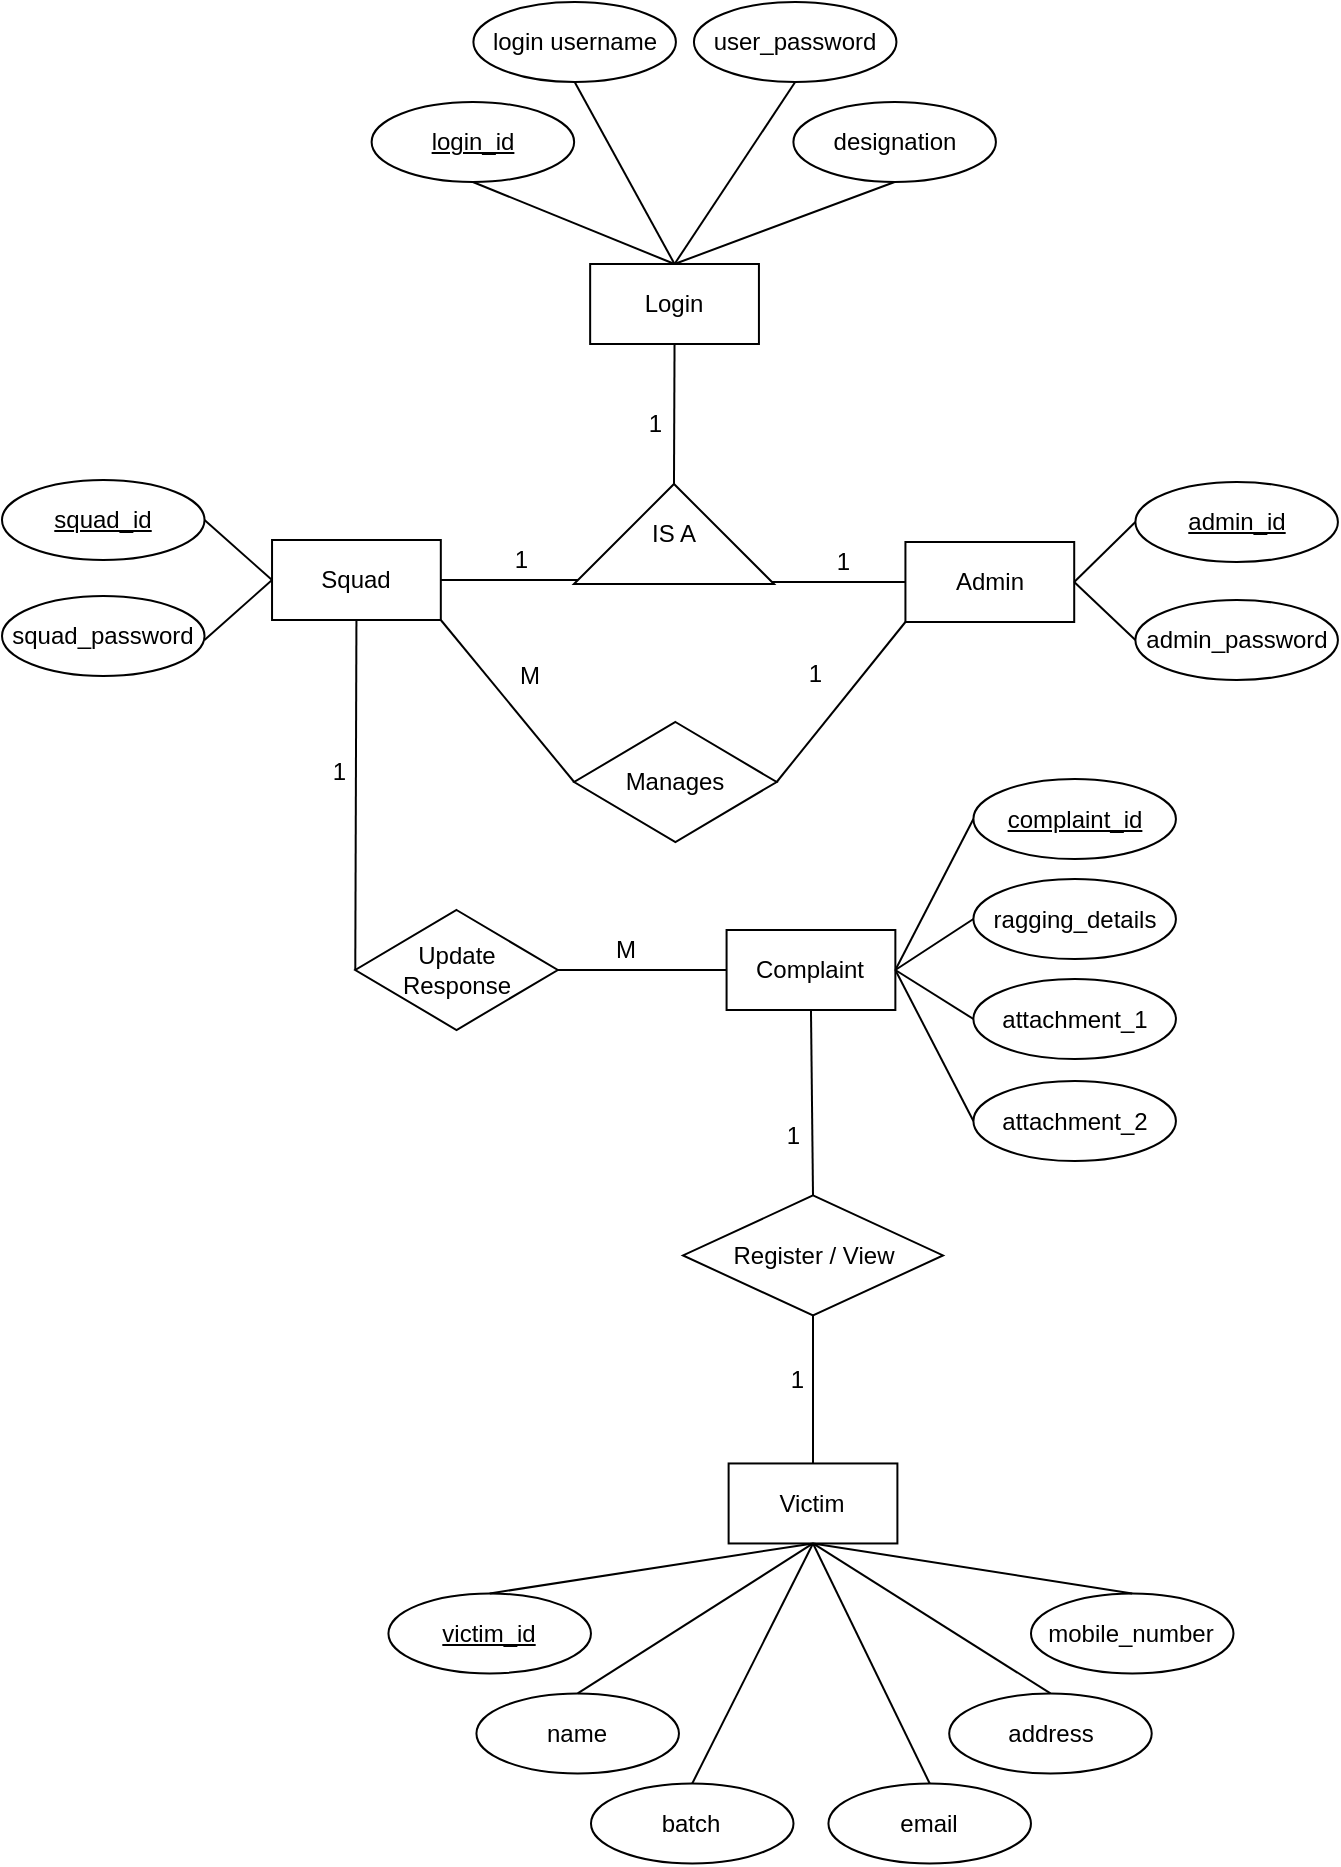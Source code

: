 <mxfile version="22.1.2" type="device">
  <diagram name="Page-1" id="oDPpzNsWCL9L7JhxGI9o">
    <mxGraphModel dx="1434" dy="783" grid="1" gridSize="10" guides="1" tooltips="1" connect="1" arrows="1" fold="1" page="1" pageScale="1" pageWidth="827" pageHeight="1169" math="0" shadow="0">
      <root>
        <mxCell id="0" />
        <mxCell id="1" parent="0" />
        <mxCell id="ixIrrQQIGzCsTBXwzSDy-2" value="Squad" style="whiteSpace=wrap;html=1;align=center;" parent="1" vertex="1">
          <mxGeometry x="205.02" y="388" width="84.388" height="40" as="geometry" />
        </mxCell>
        <mxCell id="ixIrrQQIGzCsTBXwzSDy-3" value="squad_password" style="ellipse;whiteSpace=wrap;html=1;align=center;" parent="1" vertex="1">
          <mxGeometry x="70" y="416" width="101.265" height="40" as="geometry" />
        </mxCell>
        <mxCell id="ixIrrQQIGzCsTBXwzSDy-4" value="squad_id" style="ellipse;whiteSpace=wrap;html=1;align=center;fontStyle=4;" parent="1" vertex="1">
          <mxGeometry x="70" y="358" width="101.265" height="40" as="geometry" />
        </mxCell>
        <mxCell id="ixIrrQQIGzCsTBXwzSDy-5" value="" style="endArrow=none;html=1;rounded=0;exitX=1;exitY=0.5;exitDx=0;exitDy=0;entryX=0;entryY=0.5;entryDx=0;entryDy=0;" parent="1" source="ixIrrQQIGzCsTBXwzSDy-4" target="ixIrrQQIGzCsTBXwzSDy-2" edge="1">
          <mxGeometry relative="1" as="geometry">
            <mxPoint x="415.99" y="508" as="sourcePoint" />
            <mxPoint x="188.143" y="438" as="targetPoint" />
          </mxGeometry>
        </mxCell>
        <mxCell id="ixIrrQQIGzCsTBXwzSDy-6" value="" style="endArrow=none;html=1;rounded=0;exitX=1;exitY=0.5;exitDx=0;exitDy=0;entryX=0;entryY=0.5;entryDx=0;entryDy=0;" parent="1" target="ixIrrQQIGzCsTBXwzSDy-2" edge="1">
          <mxGeometry relative="1" as="geometry">
            <mxPoint x="171.265" y="438" as="sourcePoint" />
            <mxPoint x="221.898" y="528" as="targetPoint" />
          </mxGeometry>
        </mxCell>
        <mxCell id="ixIrrQQIGzCsTBXwzSDy-7" value="Victim" style="whiteSpace=wrap;html=1;align=center;" parent="1" vertex="1">
          <mxGeometry x="433.312" y="849.73" width="84.388" height="40" as="geometry" />
        </mxCell>
        <mxCell id="ixIrrQQIGzCsTBXwzSDy-8" value="Manages" style="shape=rhombus;perimeter=rhombusPerimeter;whiteSpace=wrap;html=1;align=center;" parent="1" vertex="1">
          <mxGeometry x="356.078" y="479" width="101.265" height="60" as="geometry" />
        </mxCell>
        <mxCell id="ixIrrQQIGzCsTBXwzSDy-9" value="" style="endArrow=none;html=1;rounded=0;exitX=0;exitY=0.5;exitDx=0;exitDy=0;entryX=1;entryY=1;entryDx=0;entryDy=0;" parent="1" source="ixIrrQQIGzCsTBXwzSDy-8" target="ixIrrQQIGzCsTBXwzSDy-2" edge="1">
          <mxGeometry relative="1" as="geometry">
            <mxPoint x="195.738" y="480" as="sourcePoint" />
            <mxPoint x="271.687" y="440" as="targetPoint" />
          </mxGeometry>
        </mxCell>
        <mxCell id="ixIrrQQIGzCsTBXwzSDy-10" value="M" style="resizable=0;html=1;whiteSpace=wrap;align=left;verticalAlign=bottom;" parent="ixIrrQQIGzCsTBXwzSDy-9" connectable="0" vertex="1">
          <mxGeometry x="-1" relative="1" as="geometry">
            <mxPoint x="-29" y="-45" as="offset" />
          </mxGeometry>
        </mxCell>
        <mxCell id="ixIrrQQIGzCsTBXwzSDy-11" value="Login" style="whiteSpace=wrap;html=1;align=center;" parent="1" vertex="1">
          <mxGeometry x="364.074" y="250" width="84.388" height="40" as="geometry" />
        </mxCell>
        <mxCell id="ixIrrQQIGzCsTBXwzSDy-12" value="user_password" style="ellipse;whiteSpace=wrap;html=1;align=center;" parent="1" vertex="1">
          <mxGeometry x="415.962" y="119" width="101.265" height="40" as="geometry" />
        </mxCell>
        <mxCell id="ixIrrQQIGzCsTBXwzSDy-13" value="login_id" style="ellipse;whiteSpace=wrap;html=1;align=center;fontStyle=4;" parent="1" vertex="1">
          <mxGeometry x="254.809" y="169" width="101.265" height="40" as="geometry" />
        </mxCell>
        <mxCell id="ixIrrQQIGzCsTBXwzSDy-14" value="" style="endArrow=none;html=1;rounded=0;exitX=0.5;exitY=1;exitDx=0;exitDy=0;entryX=0.5;entryY=0;entryDx=0;entryDy=0;" parent="1" source="ixIrrQQIGzCsTBXwzSDy-13" target="ixIrrQQIGzCsTBXwzSDy-11" edge="1">
          <mxGeometry relative="1" as="geometry">
            <mxPoint x="591.921" y="410" as="sourcePoint" />
            <mxPoint x="364.074" y="340" as="targetPoint" />
          </mxGeometry>
        </mxCell>
        <mxCell id="ixIrrQQIGzCsTBXwzSDy-15" value="" style="endArrow=none;html=1;rounded=0;entryX=0.5;entryY=0;entryDx=0;entryDy=0;exitX=0.5;exitY=1;exitDx=0;exitDy=0;" parent="1" source="ixIrrQQIGzCsTBXwzSDy-12" target="ixIrrQQIGzCsTBXwzSDy-11" edge="1">
          <mxGeometry relative="1" as="geometry">
            <mxPoint x="532.85" y="320" as="sourcePoint" />
            <mxPoint x="397.83" y="430" as="targetPoint" />
          </mxGeometry>
        </mxCell>
        <mxCell id="ixIrrQQIGzCsTBXwzSDy-16" value="login username" style="ellipse;whiteSpace=wrap;html=1;align=center;" parent="1" vertex="1">
          <mxGeometry x="305.696" y="119" width="101.265" height="40" as="geometry" />
        </mxCell>
        <mxCell id="ixIrrQQIGzCsTBXwzSDy-17" value="" style="endArrow=none;html=1;rounded=0;exitX=0.5;exitY=0;exitDx=0;exitDy=0;entryX=0.5;entryY=1;entryDx=0;entryDy=0;" parent="1" source="ixIrrQQIGzCsTBXwzSDy-11" target="ixIrrQQIGzCsTBXwzSDy-16" edge="1">
          <mxGeometry relative="1" as="geometry">
            <mxPoint x="347.197" y="490" as="sourcePoint" />
            <mxPoint x="490.656" y="210" as="targetPoint" />
          </mxGeometry>
        </mxCell>
        <mxCell id="ixIrrQQIGzCsTBXwzSDy-18" value="" style="endArrow=none;html=1;rounded=0;exitX=0.5;exitY=1;exitDx=0;exitDy=0;entryX=1;entryY=0.5;entryDx=0;entryDy=0;" parent="1" source="ixIrrQQIGzCsTBXwzSDy-11" target="ixIrrQQIGzCsTBXwzSDy-64" edge="1">
          <mxGeometry relative="1" as="geometry">
            <mxPoint x="271.687" y="250" as="sourcePoint" />
            <mxPoint x="406.708" y="360" as="targetPoint" />
          </mxGeometry>
        </mxCell>
        <mxCell id="ixIrrQQIGzCsTBXwzSDy-19" value="1" style="resizable=0;html=1;whiteSpace=wrap;align=right;verticalAlign=bottom;" parent="ixIrrQQIGzCsTBXwzSDy-18" connectable="0" vertex="1">
          <mxGeometry x="1" relative="1" as="geometry">
            <mxPoint x="-4" y="-21" as="offset" />
          </mxGeometry>
        </mxCell>
        <mxCell id="ixIrrQQIGzCsTBXwzSDy-20" value="Complaint" style="whiteSpace=wrap;html=1;align=center;" parent="1" vertex="1">
          <mxGeometry x="432.289" y="583" width="84.388" height="40" as="geometry" />
        </mxCell>
        <mxCell id="ixIrrQQIGzCsTBXwzSDy-21" value="complaint_id" style="ellipse;whiteSpace=wrap;html=1;align=center;fontStyle=4;" parent="1" vertex="1">
          <mxGeometry x="555.702" y="507.5" width="101.265" height="40" as="geometry" />
        </mxCell>
        <mxCell id="ixIrrQQIGzCsTBXwzSDy-22" value="ragging_details" style="ellipse;whiteSpace=wrap;html=1;align=center;" parent="1" vertex="1">
          <mxGeometry x="555.702" y="557.5" width="101.265" height="40" as="geometry" />
        </mxCell>
        <mxCell id="ixIrrQQIGzCsTBXwzSDy-23" value="attachment_1" style="ellipse;whiteSpace=wrap;html=1;align=center;" parent="1" vertex="1">
          <mxGeometry x="555.702" y="607.5" width="101.265" height="40" as="geometry" />
        </mxCell>
        <mxCell id="ixIrrQQIGzCsTBXwzSDy-24" value="attachment_2" style="ellipse;whiteSpace=wrap;html=1;align=center;" parent="1" vertex="1">
          <mxGeometry x="555.702" y="658.5" width="101.265" height="40" as="geometry" />
        </mxCell>
        <mxCell id="ixIrrQQIGzCsTBXwzSDy-25" value="" style="endArrow=none;html=1;rounded=0;exitX=1;exitY=0.5;exitDx=0;exitDy=0;entryX=0;entryY=0.5;entryDx=0;entryDy=0;" parent="1" source="ixIrrQQIGzCsTBXwzSDy-20" target="ixIrrQQIGzCsTBXwzSDy-24" edge="1">
          <mxGeometry relative="1" as="geometry">
            <mxPoint x="533.554" y="723" as="sourcePoint" />
            <mxPoint x="668.574" y="723" as="targetPoint" />
          </mxGeometry>
        </mxCell>
        <mxCell id="ixIrrQQIGzCsTBXwzSDy-26" value="" style="endArrow=none;html=1;rounded=0;exitX=1;exitY=0.5;exitDx=0;exitDy=0;entryX=0;entryY=0.5;entryDx=0;entryDy=0;" parent="1" source="ixIrrQQIGzCsTBXwzSDy-20" target="ixIrrQQIGzCsTBXwzSDy-23" edge="1">
          <mxGeometry relative="1" as="geometry">
            <mxPoint x="499.799" y="693" as="sourcePoint" />
            <mxPoint x="533.554" y="902" as="targetPoint" />
          </mxGeometry>
        </mxCell>
        <mxCell id="ixIrrQQIGzCsTBXwzSDy-27" value="" style="endArrow=none;html=1;rounded=0;exitX=1;exitY=0.5;exitDx=0;exitDy=0;entryX=0;entryY=0.5;entryDx=0;entryDy=0;" parent="1" source="ixIrrQQIGzCsTBXwzSDy-20" target="ixIrrQQIGzCsTBXwzSDy-22" edge="1">
          <mxGeometry relative="1" as="geometry">
            <mxPoint x="482.921" y="763" as="sourcePoint" />
            <mxPoint x="516.677" y="972" as="targetPoint" />
          </mxGeometry>
        </mxCell>
        <mxCell id="ixIrrQQIGzCsTBXwzSDy-28" value="" style="endArrow=none;html=1;rounded=0;exitX=0;exitY=0.5;exitDx=0;exitDy=0;entryX=1;entryY=0.5;entryDx=0;entryDy=0;" parent="1" source="ixIrrQQIGzCsTBXwzSDy-21" target="ixIrrQQIGzCsTBXwzSDy-20" edge="1">
          <mxGeometry relative="1" as="geometry">
            <mxPoint x="482.921" y="503" as="sourcePoint" />
            <mxPoint x="516.677" y="712" as="targetPoint" />
          </mxGeometry>
        </mxCell>
        <mxCell id="ixIrrQQIGzCsTBXwzSDy-29" value="Update&lt;br&gt;Response" style="shape=rhombus;perimeter=rhombusPerimeter;whiteSpace=wrap;html=1;align=center;" parent="1" vertex="1">
          <mxGeometry x="246.636" y="573" width="101.265" height="60" as="geometry" />
        </mxCell>
        <mxCell id="ixIrrQQIGzCsTBXwzSDy-30" value="" style="endArrow=none;html=1;rounded=0;exitX=0.5;exitY=1;exitDx=0;exitDy=0;entryX=0;entryY=0.5;entryDx=0;entryDy=0;" parent="1" source="ixIrrQQIGzCsTBXwzSDy-2" target="ixIrrQQIGzCsTBXwzSDy-29" edge="1">
          <mxGeometry relative="1" as="geometry">
            <mxPoint x="305.442" y="450" as="sourcePoint" />
            <mxPoint x="440.462" y="450" as="targetPoint" />
          </mxGeometry>
        </mxCell>
        <mxCell id="ixIrrQQIGzCsTBXwzSDy-31" value="1" style="resizable=0;html=1;whiteSpace=wrap;align=right;verticalAlign=bottom;" parent="ixIrrQQIGzCsTBXwzSDy-30" connectable="0" vertex="1">
          <mxGeometry x="1" relative="1" as="geometry">
            <mxPoint x="-3" y="-90" as="offset" />
          </mxGeometry>
        </mxCell>
        <mxCell id="ixIrrQQIGzCsTBXwzSDy-32" value="" style="endArrow=none;html=1;rounded=0;exitX=0;exitY=0.5;exitDx=0;exitDy=0;entryX=1;entryY=0.5;entryDx=0;entryDy=0;" parent="1" source="ixIrrQQIGzCsTBXwzSDy-20" target="ixIrrQQIGzCsTBXwzSDy-29" edge="1">
          <mxGeometry relative="1" as="geometry">
            <mxPoint x="381.656" y="523" as="sourcePoint" />
            <mxPoint x="382.5" y="413" as="targetPoint" />
          </mxGeometry>
        </mxCell>
        <mxCell id="ixIrrQQIGzCsTBXwzSDy-33" value="M" style="resizable=0;html=1;whiteSpace=wrap;align=left;verticalAlign=bottom;" parent="ixIrrQQIGzCsTBXwzSDy-32" connectable="0" vertex="1">
          <mxGeometry x="-1" relative="1" as="geometry">
            <mxPoint x="-57" y="-2" as="offset" />
          </mxGeometry>
        </mxCell>
        <mxCell id="ixIrrQQIGzCsTBXwzSDy-34" value="Register / View" style="shape=rhombus;perimeter=rhombusPerimeter;whiteSpace=wrap;html=1;align=center;" parent="1" vertex="1">
          <mxGeometry x="410.507" y="715.73" width="130" height="60" as="geometry" />
        </mxCell>
        <mxCell id="ixIrrQQIGzCsTBXwzSDy-35" value="" style="endArrow=none;html=1;rounded=0;exitX=0.5;exitY=0;exitDx=0;exitDy=0;entryX=0.5;entryY=1;entryDx=0;entryDy=0;" parent="1" source="ixIrrQQIGzCsTBXwzSDy-7" target="ixIrrQQIGzCsTBXwzSDy-34" edge="1">
          <mxGeometry relative="1" as="geometry">
            <mxPoint x="391.261" y="787.23" as="sourcePoint" />
            <mxPoint x="434.853" y="806.73" as="targetPoint" />
          </mxGeometry>
        </mxCell>
        <mxCell id="ixIrrQQIGzCsTBXwzSDy-36" value="1" style="resizable=0;html=1;whiteSpace=wrap;align=right;verticalAlign=bottom;" parent="ixIrrQQIGzCsTBXwzSDy-35" connectable="0" vertex="1">
          <mxGeometry x="1" relative="1" as="geometry">
            <mxPoint x="-3" y="41" as="offset" />
          </mxGeometry>
        </mxCell>
        <mxCell id="ixIrrQQIGzCsTBXwzSDy-37" value="" style="endArrow=none;html=1;rounded=0;entryX=0.5;entryY=1;entryDx=0;entryDy=0;exitX=0.5;exitY=0;exitDx=0;exitDy=0;" parent="1" source="ixIrrQQIGzCsTBXwzSDy-34" target="ixIrrQQIGzCsTBXwzSDy-20" edge="1">
          <mxGeometry relative="1" as="geometry">
            <mxPoint x="494.997" y="660" as="sourcePoint" />
            <mxPoint x="474.997" y="640" as="targetPoint" />
          </mxGeometry>
        </mxCell>
        <mxCell id="ixIrrQQIGzCsTBXwzSDy-38" value="1" style="resizable=0;html=1;whiteSpace=wrap;align=right;verticalAlign=bottom;" parent="ixIrrQQIGzCsTBXwzSDy-37" connectable="0" vertex="1">
          <mxGeometry x="1" relative="1" as="geometry">
            <mxPoint x="-4" y="71" as="offset" />
          </mxGeometry>
        </mxCell>
        <mxCell id="ixIrrQQIGzCsTBXwzSDy-39" value="Admin" style="whiteSpace=wrap;html=1;align=center;" parent="1" vertex="1">
          <mxGeometry x="521.717" y="389" width="84.388" height="40" as="geometry" />
        </mxCell>
        <mxCell id="ixIrrQQIGzCsTBXwzSDy-40" value="admin_password" style="ellipse;whiteSpace=wrap;html=1;align=center;" parent="1" vertex="1">
          <mxGeometry x="636.697" y="418" width="101.265" height="40" as="geometry" />
        </mxCell>
        <mxCell id="ixIrrQQIGzCsTBXwzSDy-41" value="admin_id" style="ellipse;whiteSpace=wrap;html=1;align=center;fontStyle=4;" parent="1" vertex="1">
          <mxGeometry x="636.697" y="359" width="101.265" height="40" as="geometry" />
        </mxCell>
        <mxCell id="ixIrrQQIGzCsTBXwzSDy-42" value="" style="endArrow=none;html=1;rounded=0;exitX=0;exitY=0.5;exitDx=0;exitDy=0;entryX=1;entryY=0.5;entryDx=0;entryDy=0;" parent="1" source="ixIrrQQIGzCsTBXwzSDy-41" target="ixIrrQQIGzCsTBXwzSDy-39" edge="1">
          <mxGeometry relative="1" as="geometry">
            <mxPoint x="984.687" y="509" as="sourcePoint" />
            <mxPoint x="756.84" y="439" as="targetPoint" />
          </mxGeometry>
        </mxCell>
        <mxCell id="ixIrrQQIGzCsTBXwzSDy-43" value="" style="endArrow=none;html=1;rounded=0;entryX=1;entryY=0.5;entryDx=0;entryDy=0;exitX=0;exitY=0.5;exitDx=0;exitDy=0;" parent="1" target="ixIrrQQIGzCsTBXwzSDy-39" edge="1" source="ixIrrQQIGzCsTBXwzSDy-40">
          <mxGeometry relative="1" as="geometry">
            <mxPoint x="620" y="450" as="sourcePoint" />
            <mxPoint x="790.595" y="529" as="targetPoint" />
          </mxGeometry>
        </mxCell>
        <mxCell id="ixIrrQQIGzCsTBXwzSDy-44" value="name" style="ellipse;whiteSpace=wrap;html=1;align=center;" parent="1" vertex="1">
          <mxGeometry x="307.217" y="964.73" width="101.265" height="40" as="geometry" />
        </mxCell>
        <mxCell id="ixIrrQQIGzCsTBXwzSDy-45" value="batch" style="ellipse;whiteSpace=wrap;html=1;align=center;" parent="1" vertex="1">
          <mxGeometry x="364.487" y="1009.73" width="101.265" height="40" as="geometry" />
        </mxCell>
        <mxCell id="ixIrrQQIGzCsTBXwzSDy-46" value="email" style="ellipse;whiteSpace=wrap;html=1;align=center;" parent="1" vertex="1">
          <mxGeometry x="483.217" y="1009.73" width="101.265" height="40" as="geometry" />
        </mxCell>
        <mxCell id="ixIrrQQIGzCsTBXwzSDy-47" value="address" style="ellipse;whiteSpace=wrap;html=1;align=center;" parent="1" vertex="1">
          <mxGeometry x="543.597" y="964.73" width="101.265" height="40" as="geometry" />
        </mxCell>
        <mxCell id="ixIrrQQIGzCsTBXwzSDy-48" value="" style="endArrow=none;html=1;rounded=0;exitX=0.5;exitY=1;exitDx=0;exitDy=0;entryX=0.5;entryY=0;entryDx=0;entryDy=0;" parent="1" source="ixIrrQQIGzCsTBXwzSDy-7" target="ixIrrQQIGzCsTBXwzSDy-47" edge="1">
          <mxGeometry relative="1" as="geometry">
            <mxPoint x="400.422" y="1168.73" as="sourcePoint" />
            <mxPoint x="408.841" y="1507.73" as="targetPoint" />
          </mxGeometry>
        </mxCell>
        <mxCell id="ixIrrQQIGzCsTBXwzSDy-49" value="" style="endArrow=none;html=1;rounded=0;exitX=0.5;exitY=1;exitDx=0;exitDy=0;entryX=0.5;entryY=0;entryDx=0;entryDy=0;" parent="1" source="ixIrrQQIGzCsTBXwzSDy-7" target="ixIrrQQIGzCsTBXwzSDy-46" edge="1">
          <mxGeometry relative="1" as="geometry">
            <mxPoint x="400.422" y="1168.73" as="sourcePoint" />
            <mxPoint x="383.524" y="1467.73" as="targetPoint" />
          </mxGeometry>
        </mxCell>
        <mxCell id="ixIrrQQIGzCsTBXwzSDy-50" value="" style="endArrow=none;html=1;rounded=0;exitX=0.5;exitY=0;exitDx=0;exitDy=0;entryX=0.5;entryY=1;entryDx=0;entryDy=0;" parent="1" source="ixIrrQQIGzCsTBXwzSDy-44" target="ixIrrQQIGzCsTBXwzSDy-7" edge="1">
          <mxGeometry relative="1" as="geometry">
            <mxPoint x="375.086" y="1048.73" as="sourcePoint" />
            <mxPoint x="400.422" y="1168.73" as="targetPoint" />
          </mxGeometry>
        </mxCell>
        <mxCell id="ixIrrQQIGzCsTBXwzSDy-51" value="" style="endArrow=none;html=1;rounded=0;exitX=0.5;exitY=0;exitDx=0;exitDy=0;entryX=0.5;entryY=1;entryDx=0;entryDy=0;" parent="1" source="ixIrrQQIGzCsTBXwzSDy-45" target="ixIrrQQIGzCsTBXwzSDy-7" edge="1">
          <mxGeometry relative="1" as="geometry">
            <mxPoint x="349.769" y="1048.73" as="sourcePoint" />
            <mxPoint x="400.422" y="1168.73" as="targetPoint" />
          </mxGeometry>
        </mxCell>
        <mxCell id="ixIrrQQIGzCsTBXwzSDy-52" value="" style="endArrow=none;html=1;rounded=0;entryX=0;entryY=0.5;entryDx=0;entryDy=0;exitX=0.02;exitY=0.99;exitDx=0;exitDy=0;exitPerimeter=0;" parent="1" source="ixIrrQQIGzCsTBXwzSDy-64" target="ixIrrQQIGzCsTBXwzSDy-39" edge="1">
          <mxGeometry relative="1" as="geometry">
            <mxPoint x="464.997" y="408" as="sourcePoint" />
            <mxPoint x="665.697" y="367" as="targetPoint" />
          </mxGeometry>
        </mxCell>
        <mxCell id="ixIrrQQIGzCsTBXwzSDy-53" value="1" style="resizable=0;html=1;whiteSpace=wrap;align=right;verticalAlign=bottom;" parent="ixIrrQQIGzCsTBXwzSDy-52" connectable="0" vertex="1">
          <mxGeometry x="1" relative="1" as="geometry">
            <mxPoint x="-26" y="-2" as="offset" />
          </mxGeometry>
        </mxCell>
        <mxCell id="ixIrrQQIGzCsTBXwzSDy-54" value="" style="endArrow=none;html=1;rounded=0;exitX=1;exitY=0.5;exitDx=0;exitDy=0;entryX=0.04;entryY=0.03;entryDx=0;entryDy=0;entryPerimeter=0;" parent="1" source="ixIrrQQIGzCsTBXwzSDy-2" target="ixIrrQQIGzCsTBXwzSDy-64" edge="1">
          <mxGeometry relative="1" as="geometry">
            <mxPoint x="505.697" y="368" as="sourcePoint" />
            <mxPoint x="344.997" y="410" as="targetPoint" />
          </mxGeometry>
        </mxCell>
        <mxCell id="ixIrrQQIGzCsTBXwzSDy-55" value="1" style="resizable=0;html=1;whiteSpace=wrap;align=right;verticalAlign=bottom;" parent="ixIrrQQIGzCsTBXwzSDy-54" connectable="0" vertex="1">
          <mxGeometry x="1" relative="1" as="geometry">
            <mxPoint x="-24" y="-2" as="offset" />
          </mxGeometry>
        </mxCell>
        <mxCell id="ixIrrQQIGzCsTBXwzSDy-56" value="" style="endArrow=none;html=1;rounded=0;exitX=0;exitY=1;exitDx=0;exitDy=0;entryX=1;entryY=0.5;entryDx=0;entryDy=0;" parent="1" source="ixIrrQQIGzCsTBXwzSDy-39" target="ixIrrQQIGzCsTBXwzSDy-8" edge="1">
          <mxGeometry relative="1" as="geometry">
            <mxPoint x="445.697" y="599" as="sourcePoint" />
            <mxPoint x="605.697" y="599" as="targetPoint" />
          </mxGeometry>
        </mxCell>
        <mxCell id="ixIrrQQIGzCsTBXwzSDy-57" value="1" style="resizable=0;html=1;whiteSpace=wrap;align=right;verticalAlign=bottom;" parent="ixIrrQQIGzCsTBXwzSDy-56" connectable="0" vertex="1">
          <mxGeometry x="1" relative="1" as="geometry">
            <mxPoint x="24" y="-45" as="offset" />
          </mxGeometry>
        </mxCell>
        <mxCell id="ixIrrQQIGzCsTBXwzSDy-58" value="designation" style="ellipse;whiteSpace=wrap;html=1;align=center;" parent="1" vertex="1">
          <mxGeometry x="465.697" y="169" width="101.265" height="40" as="geometry" />
        </mxCell>
        <mxCell id="ixIrrQQIGzCsTBXwzSDy-59" value="" style="endArrow=none;html=1;rounded=0;entryX=0.5;entryY=0;entryDx=0;entryDy=0;exitX=0.5;exitY=1;exitDx=0;exitDy=0;" parent="1" source="ixIrrQQIGzCsTBXwzSDy-58" target="ixIrrQQIGzCsTBXwzSDy-11" edge="1">
          <mxGeometry relative="1" as="geometry">
            <mxPoint x="591.855" y="360" as="sourcePoint" />
            <mxPoint x="465.702" y="290" as="targetPoint" />
          </mxGeometry>
        </mxCell>
        <mxCell id="ixIrrQQIGzCsTBXwzSDy-60" value="victim_id" style="ellipse;whiteSpace=wrap;html=1;align=center;fontStyle=4;" parent="1" vertex="1">
          <mxGeometry x="263.217" y="914.73" width="101.265" height="40" as="geometry" />
        </mxCell>
        <mxCell id="ixIrrQQIGzCsTBXwzSDy-61" value="" style="endArrow=none;html=1;rounded=0;exitX=0.5;exitY=0;exitDx=0;exitDy=0;entryX=0.5;entryY=1;entryDx=0;entryDy=0;" parent="1" source="ixIrrQQIGzCsTBXwzSDy-60" target="ixIrrQQIGzCsTBXwzSDy-7" edge="1">
          <mxGeometry relative="1" as="geometry">
            <mxPoint x="611.207" y="1004.73" as="sourcePoint" />
            <mxPoint x="232.217" y="904.73" as="targetPoint" />
          </mxGeometry>
        </mxCell>
        <mxCell id="ixIrrQQIGzCsTBXwzSDy-62" value="mobile_number" style="ellipse;whiteSpace=wrap;html=1;align=center;" parent="1" vertex="1">
          <mxGeometry x="584.487" y="914.73" width="101.265" height="40" as="geometry" />
        </mxCell>
        <mxCell id="ixIrrQQIGzCsTBXwzSDy-63" value="" style="endArrow=none;html=1;rounded=0;exitX=0.5;exitY=1;exitDx=0;exitDy=0;entryX=0.5;entryY=0;entryDx=0;entryDy=0;" parent="1" source="ixIrrQQIGzCsTBXwzSDy-7" target="ixIrrQQIGzCsTBXwzSDy-62" edge="1">
          <mxGeometry relative="1" as="geometry">
            <mxPoint x="673.017" y="896.73" as="sourcePoint" />
            <mxPoint x="606.641" y="1514.73" as="targetPoint" />
          </mxGeometry>
        </mxCell>
        <mxCell id="ixIrrQQIGzCsTBXwzSDy-64" value="IS A" style="triangle;whiteSpace=wrap;html=1;direction=north;" parent="1" vertex="1">
          <mxGeometry x="355.997" y="360" width="100" height="50" as="geometry" />
        </mxCell>
      </root>
    </mxGraphModel>
  </diagram>
</mxfile>
